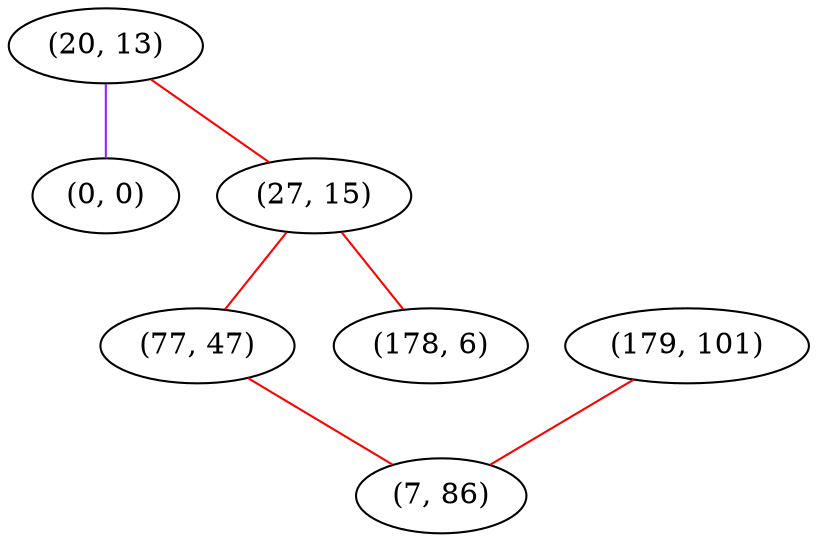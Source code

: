 graph "" {
"(20, 13)";
"(0, 0)";
"(27, 15)";
"(77, 47)";
"(179, 101)";
"(178, 6)";
"(7, 86)";
"(20, 13)" -- "(27, 15)"  [color=red, key=0, weight=1];
"(20, 13)" -- "(0, 0)"  [color=purple, key=0, weight=4];
"(27, 15)" -- "(77, 47)"  [color=red, key=0, weight=1];
"(27, 15)" -- "(178, 6)"  [color=red, key=0, weight=1];
"(77, 47)" -- "(7, 86)"  [color=red, key=0, weight=1];
"(179, 101)" -- "(7, 86)"  [color=red, key=0, weight=1];
}

